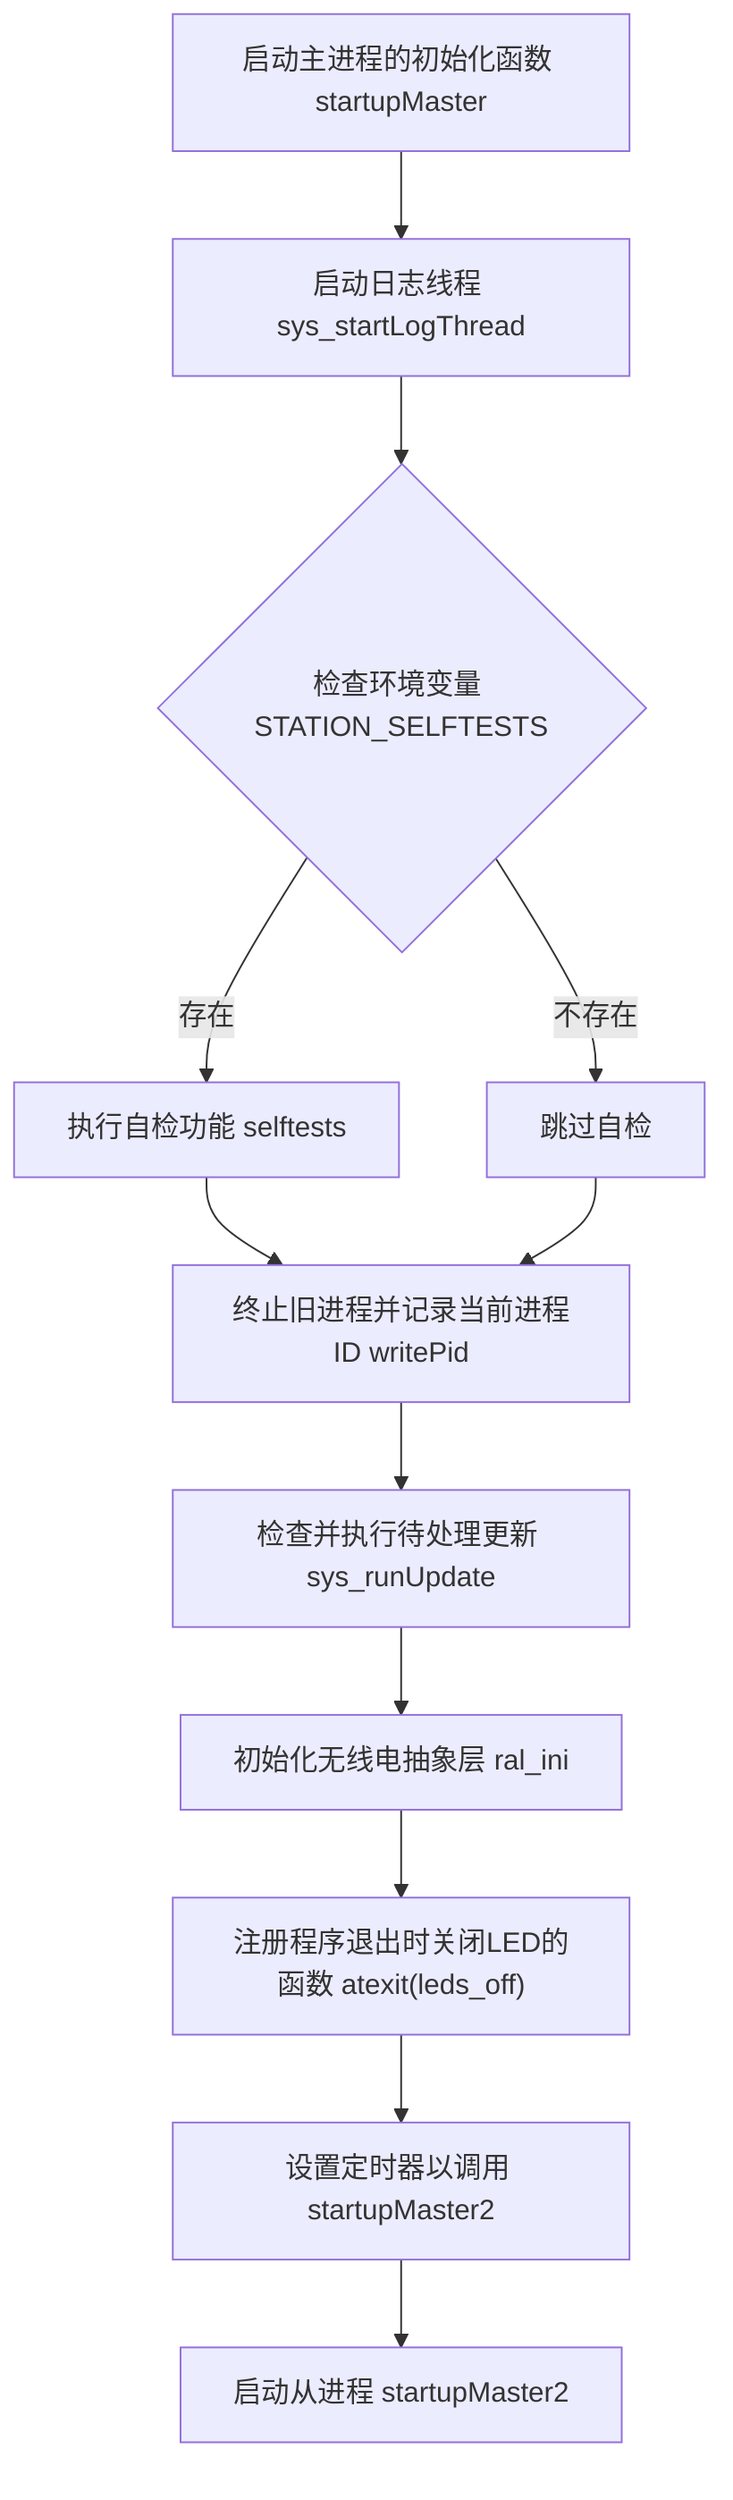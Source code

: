 graph TD
    A["启动主进程的初始化函数 startupMaster"] --> B["启动日志线程 sys_startLogThread"]
    B --> C{"检查环境变量 STATION_SELFTESTS"}
    C -->|存在| D["执行自检功能 selftests"]
    C -->|不存在| E["跳过自检"]
    D --> F["终止旧进程并记录当前进程ID writePid"]
    E --> F
    F --> G["检查并执行待处理更新 sys_runUpdate"]
    G --> H["初始化无线电抽象层 ral_ini"]
    H --> I["注册程序退出时关闭LED的函数 atexit(leds_off)"]
    I --> J["设置定时器以调用 startupMaster2"]
    J --> K["启动从进程 startupMaster2"]